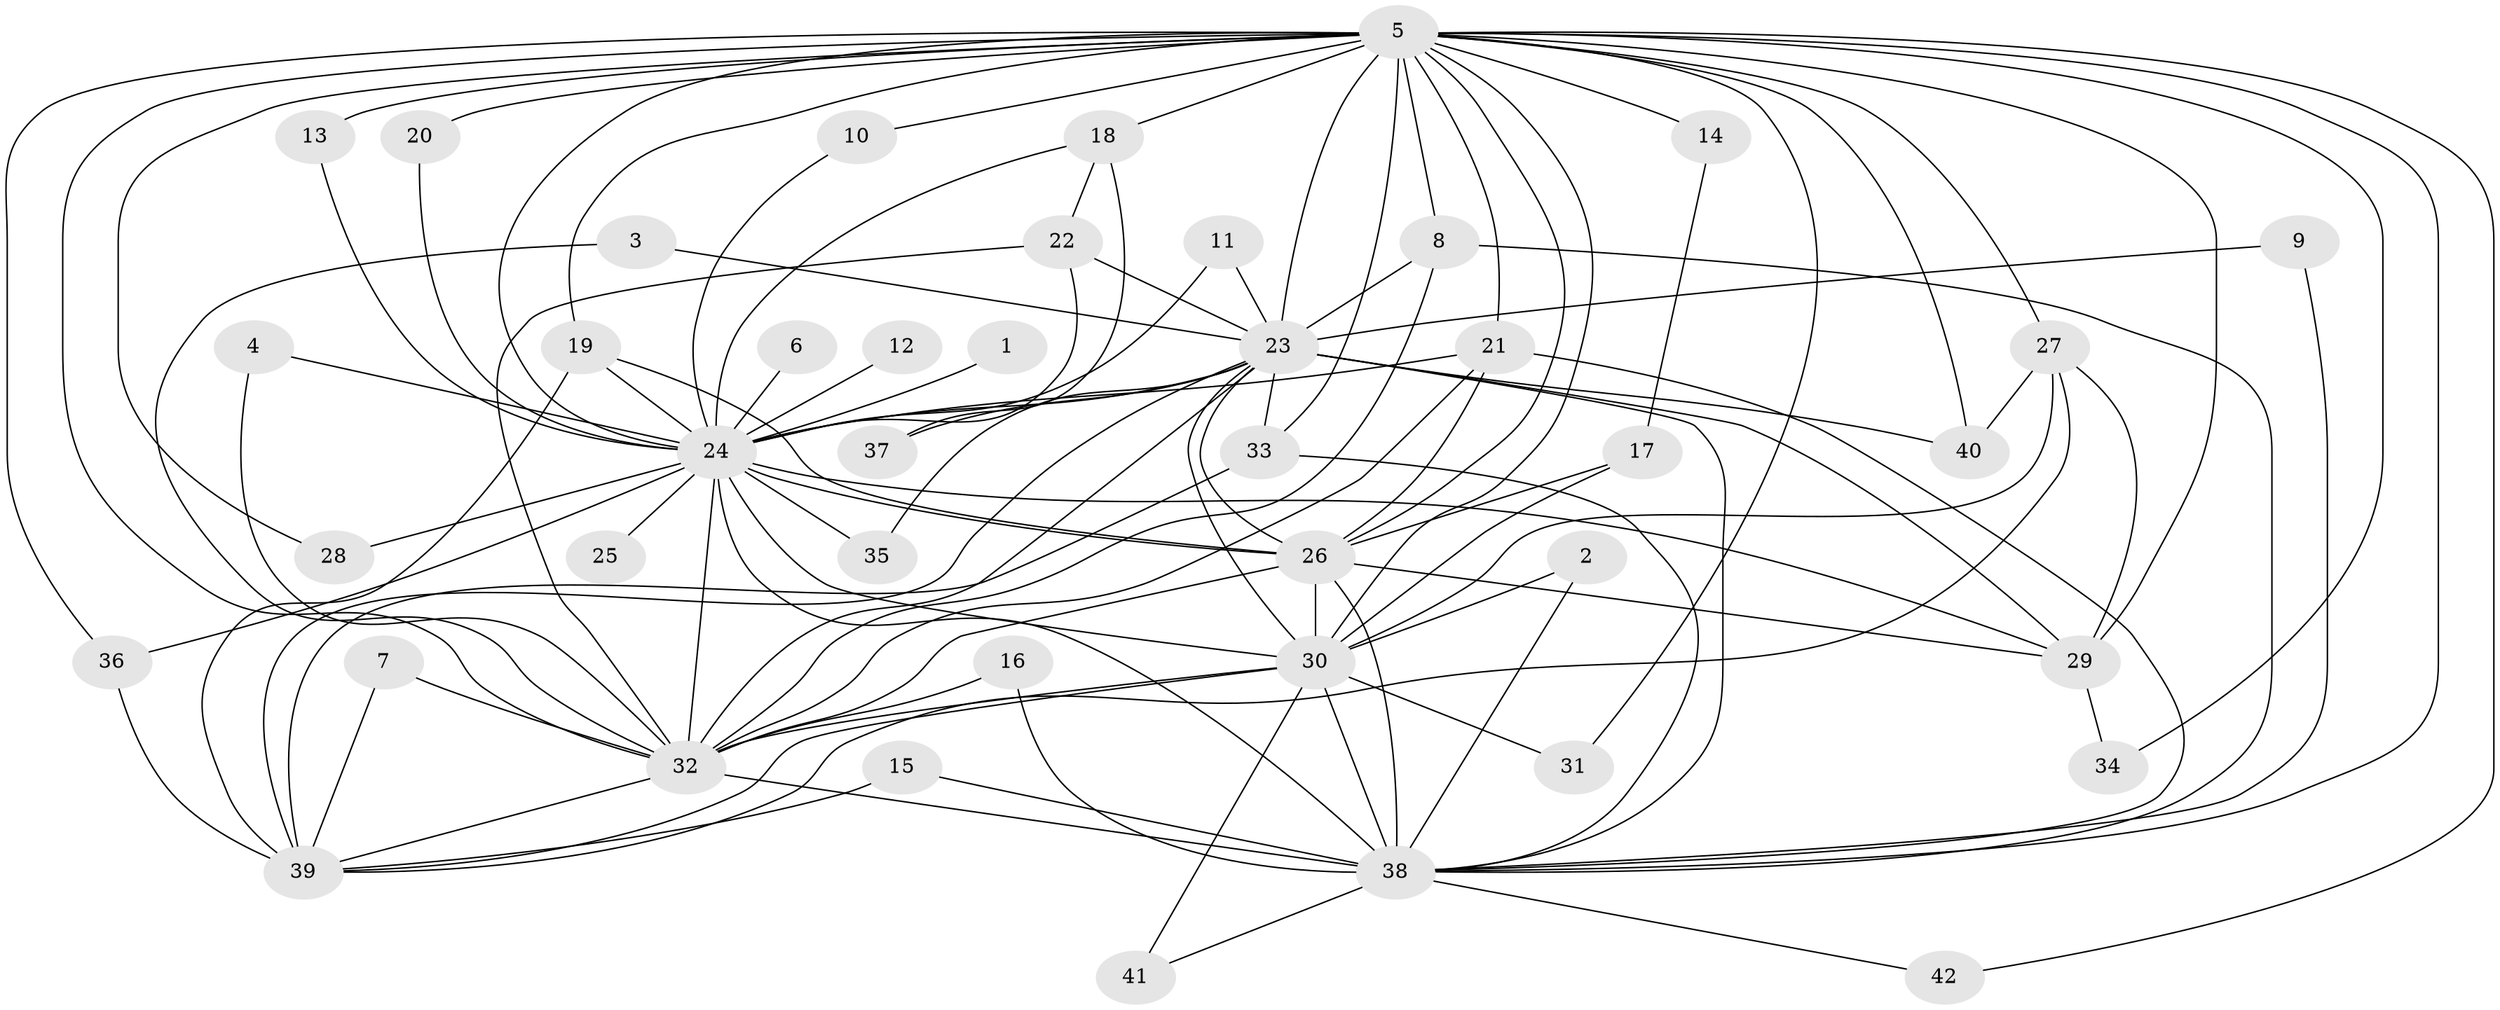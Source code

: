 // original degree distribution, {21: 0.011904761904761904, 24: 0.011904761904761904, 16: 0.023809523809523808, 12: 0.011904761904761904, 18: 0.023809523809523808, 22: 0.011904761904761904, 15: 0.011904761904761904, 29: 0.011904761904761904, 2: 0.6071428571428571, 10: 0.011904761904761904, 3: 0.13095238095238096, 4: 0.08333333333333333, 5: 0.03571428571428571, 7: 0.011904761904761904}
// Generated by graph-tools (version 1.1) at 2025/25/03/09/25 03:25:47]
// undirected, 42 vertices, 105 edges
graph export_dot {
graph [start="1"]
  node [color=gray90,style=filled];
  1;
  2;
  3;
  4;
  5;
  6;
  7;
  8;
  9;
  10;
  11;
  12;
  13;
  14;
  15;
  16;
  17;
  18;
  19;
  20;
  21;
  22;
  23;
  24;
  25;
  26;
  27;
  28;
  29;
  30;
  31;
  32;
  33;
  34;
  35;
  36;
  37;
  38;
  39;
  40;
  41;
  42;
  1 -- 24 [weight=2.0];
  2 -- 30 [weight=1.0];
  2 -- 38 [weight=1.0];
  3 -- 23 [weight=1.0];
  3 -- 32 [weight=1.0];
  4 -- 24 [weight=1.0];
  4 -- 32 [weight=1.0];
  5 -- 8 [weight=1.0];
  5 -- 10 [weight=1.0];
  5 -- 13 [weight=1.0];
  5 -- 14 [weight=1.0];
  5 -- 18 [weight=1.0];
  5 -- 19 [weight=1.0];
  5 -- 20 [weight=1.0];
  5 -- 21 [weight=1.0];
  5 -- 23 [weight=3.0];
  5 -- 24 [weight=5.0];
  5 -- 26 [weight=3.0];
  5 -- 27 [weight=1.0];
  5 -- 28 [weight=2.0];
  5 -- 29 [weight=3.0];
  5 -- 30 [weight=2.0];
  5 -- 31 [weight=1.0];
  5 -- 32 [weight=3.0];
  5 -- 33 [weight=2.0];
  5 -- 34 [weight=1.0];
  5 -- 36 [weight=1.0];
  5 -- 38 [weight=4.0];
  5 -- 40 [weight=2.0];
  5 -- 42 [weight=1.0];
  6 -- 24 [weight=2.0];
  7 -- 32 [weight=1.0];
  7 -- 39 [weight=1.0];
  8 -- 23 [weight=1.0];
  8 -- 32 [weight=1.0];
  8 -- 38 [weight=1.0];
  9 -- 23 [weight=1.0];
  9 -- 38 [weight=1.0];
  10 -- 24 [weight=1.0];
  11 -- 23 [weight=1.0];
  11 -- 24 [weight=1.0];
  12 -- 24 [weight=2.0];
  13 -- 24 [weight=1.0];
  14 -- 17 [weight=1.0];
  15 -- 38 [weight=1.0];
  15 -- 39 [weight=1.0];
  16 -- 32 [weight=1.0];
  16 -- 38 [weight=1.0];
  17 -- 26 [weight=1.0];
  17 -- 30 [weight=1.0];
  18 -- 22 [weight=1.0];
  18 -- 24 [weight=1.0];
  18 -- 37 [weight=1.0];
  19 -- 24 [weight=1.0];
  19 -- 26 [weight=1.0];
  19 -- 39 [weight=1.0];
  20 -- 24 [weight=1.0];
  21 -- 24 [weight=1.0];
  21 -- 26 [weight=1.0];
  21 -- 32 [weight=1.0];
  21 -- 38 [weight=1.0];
  22 -- 23 [weight=1.0];
  22 -- 24 [weight=1.0];
  22 -- 32 [weight=1.0];
  23 -- 24 [weight=2.0];
  23 -- 26 [weight=1.0];
  23 -- 29 [weight=1.0];
  23 -- 30 [weight=1.0];
  23 -- 32 [weight=1.0];
  23 -- 33 [weight=1.0];
  23 -- 35 [weight=1.0];
  23 -- 37 [weight=1.0];
  23 -- 38 [weight=2.0];
  23 -- 39 [weight=2.0];
  23 -- 40 [weight=1.0];
  24 -- 25 [weight=1.0];
  24 -- 26 [weight=3.0];
  24 -- 28 [weight=2.0];
  24 -- 29 [weight=1.0];
  24 -- 30 [weight=3.0];
  24 -- 32 [weight=2.0];
  24 -- 35 [weight=2.0];
  24 -- 36 [weight=1.0];
  24 -- 38 [weight=5.0];
  26 -- 29 [weight=1.0];
  26 -- 30 [weight=2.0];
  26 -- 32 [weight=1.0];
  26 -- 38 [weight=2.0];
  27 -- 29 [weight=1.0];
  27 -- 30 [weight=1.0];
  27 -- 39 [weight=1.0];
  27 -- 40 [weight=1.0];
  29 -- 34 [weight=1.0];
  30 -- 31 [weight=1.0];
  30 -- 32 [weight=1.0];
  30 -- 38 [weight=2.0];
  30 -- 39 [weight=1.0];
  30 -- 41 [weight=1.0];
  32 -- 38 [weight=2.0];
  32 -- 39 [weight=1.0];
  33 -- 38 [weight=1.0];
  33 -- 39 [weight=1.0];
  36 -- 39 [weight=2.0];
  38 -- 41 [weight=1.0];
  38 -- 42 [weight=1.0];
}
